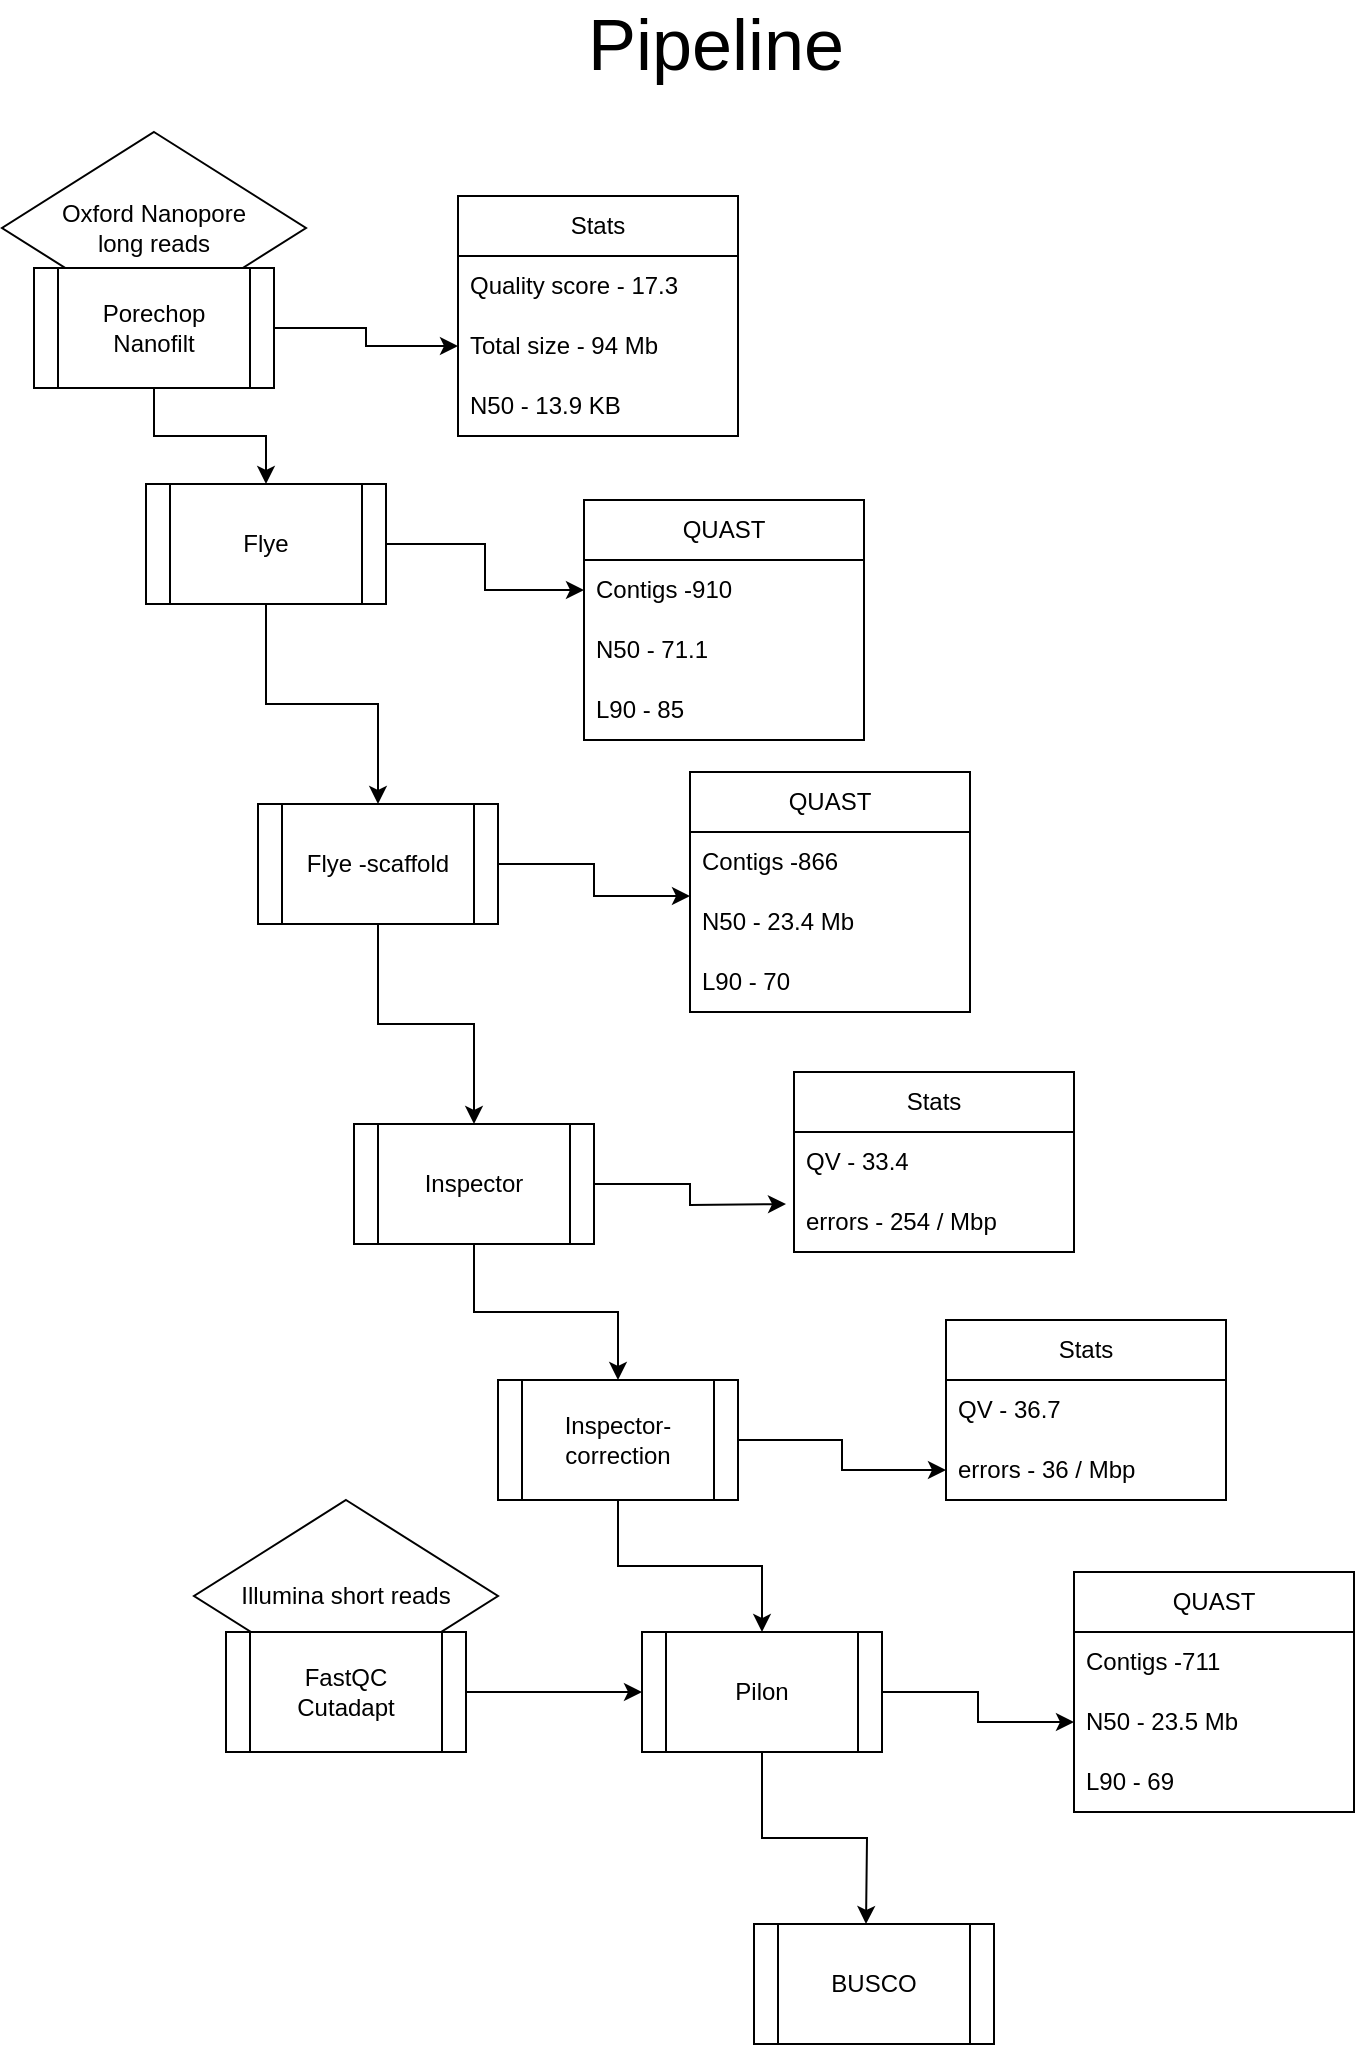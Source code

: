 <mxfile version="21.6.8" type="github">
  <diagram name="Page-1" id="yXvwXczFLG84K0t2KkT9">
    <mxGraphModel dx="1434" dy="749" grid="1" gridSize="8" guides="1" tooltips="1" connect="1" arrows="1" fold="1" page="1" pageScale="1" pageWidth="1100" pageHeight="1700" math="0" shadow="0">
      <root>
        <mxCell id="0" />
        <mxCell id="1" parent="0" />
        <mxCell id="XPeLXNB7hA3gWcKKnrAM-8" style="edgeStyle=orthogonalEdgeStyle;rounded=0;orthogonalLoop=1;jettySize=auto;html=1;entryX=0.5;entryY=0;entryDx=0;entryDy=0;" edge="1" parent="1" source="XPeLXNB7hA3gWcKKnrAM-2" target="XPeLXNB7hA3gWcKKnrAM-5">
          <mxGeometry relative="1" as="geometry" />
        </mxCell>
        <mxCell id="XPeLXNB7hA3gWcKKnrAM-56" style="edgeStyle=orthogonalEdgeStyle;rounded=0;orthogonalLoop=1;jettySize=auto;html=1;entryX=0;entryY=0.5;entryDx=0;entryDy=0;" edge="1" parent="1" source="XPeLXNB7hA3gWcKKnrAM-2" target="XPeLXNB7hA3gWcKKnrAM-49">
          <mxGeometry relative="1" as="geometry" />
        </mxCell>
        <mxCell id="XPeLXNB7hA3gWcKKnrAM-2" value="Flye" style="shape=process;whiteSpace=wrap;html=1;backgroundOutline=1;" vertex="1" parent="1">
          <mxGeometry x="136" y="256" width="120" height="60" as="geometry" />
        </mxCell>
        <mxCell id="XPeLXNB7hA3gWcKKnrAM-11" style="edgeStyle=orthogonalEdgeStyle;rounded=0;orthogonalLoop=1;jettySize=auto;html=1;entryX=0.5;entryY=0;entryDx=0;entryDy=0;" edge="1" parent="1" source="XPeLXNB7hA3gWcKKnrAM-3" target="XPeLXNB7hA3gWcKKnrAM-6">
          <mxGeometry relative="1" as="geometry" />
        </mxCell>
        <mxCell id="XPeLXNB7hA3gWcKKnrAM-71" style="edgeStyle=orthogonalEdgeStyle;rounded=0;orthogonalLoop=1;jettySize=auto;html=1;entryX=0;entryY=0.5;entryDx=0;entryDy=0;" edge="1" parent="1" source="XPeLXNB7hA3gWcKKnrAM-3" target="XPeLXNB7hA3gWcKKnrAM-69">
          <mxGeometry relative="1" as="geometry" />
        </mxCell>
        <mxCell id="XPeLXNB7hA3gWcKKnrAM-3" value="Inspector-correction" style="shape=process;whiteSpace=wrap;html=1;backgroundOutline=1;" vertex="1" parent="1">
          <mxGeometry x="312" y="704" width="120" height="60" as="geometry" />
        </mxCell>
        <mxCell id="XPeLXNB7hA3gWcKKnrAM-10" style="edgeStyle=orthogonalEdgeStyle;rounded=0;orthogonalLoop=1;jettySize=auto;html=1;entryX=0.5;entryY=0;entryDx=0;entryDy=0;" edge="1" parent="1" source="XPeLXNB7hA3gWcKKnrAM-4" target="XPeLXNB7hA3gWcKKnrAM-3">
          <mxGeometry relative="1" as="geometry" />
        </mxCell>
        <mxCell id="XPeLXNB7hA3gWcKKnrAM-62" style="edgeStyle=orthogonalEdgeStyle;rounded=0;orthogonalLoop=1;jettySize=auto;html=1;" edge="1" parent="1" source="XPeLXNB7hA3gWcKKnrAM-4">
          <mxGeometry relative="1" as="geometry">
            <mxPoint x="456" y="616" as="targetPoint" />
          </mxGeometry>
        </mxCell>
        <mxCell id="XPeLXNB7hA3gWcKKnrAM-4" value="Inspector" style="shape=process;whiteSpace=wrap;html=1;backgroundOutline=1;" vertex="1" parent="1">
          <mxGeometry x="240" y="576" width="120" height="60" as="geometry" />
        </mxCell>
        <mxCell id="XPeLXNB7hA3gWcKKnrAM-9" style="edgeStyle=orthogonalEdgeStyle;rounded=0;orthogonalLoop=1;jettySize=auto;html=1;entryX=0.5;entryY=0;entryDx=0;entryDy=0;" edge="1" parent="1" source="XPeLXNB7hA3gWcKKnrAM-5" target="XPeLXNB7hA3gWcKKnrAM-4">
          <mxGeometry relative="1" as="geometry" />
        </mxCell>
        <mxCell id="XPeLXNB7hA3gWcKKnrAM-57" style="edgeStyle=orthogonalEdgeStyle;rounded=0;orthogonalLoop=1;jettySize=auto;html=1;entryX=0;entryY=0.067;entryDx=0;entryDy=0;entryPerimeter=0;" edge="1" parent="1" source="XPeLXNB7hA3gWcKKnrAM-5" target="XPeLXNB7hA3gWcKKnrAM-54">
          <mxGeometry relative="1" as="geometry">
            <mxPoint x="360" y="456" as="targetPoint" />
          </mxGeometry>
        </mxCell>
        <mxCell id="XPeLXNB7hA3gWcKKnrAM-5" value="Flye -scaffold" style="shape=process;whiteSpace=wrap;html=1;backgroundOutline=1;" vertex="1" parent="1">
          <mxGeometry x="192" y="416" width="120" height="60" as="geometry" />
        </mxCell>
        <mxCell id="XPeLXNB7hA3gWcKKnrAM-76" style="edgeStyle=orthogonalEdgeStyle;rounded=0;orthogonalLoop=1;jettySize=auto;html=1;entryX=0;entryY=0.5;entryDx=0;entryDy=0;" edge="1" parent="1" source="XPeLXNB7hA3gWcKKnrAM-6" target="XPeLXNB7hA3gWcKKnrAM-74">
          <mxGeometry relative="1" as="geometry" />
        </mxCell>
        <mxCell id="XPeLXNB7hA3gWcKKnrAM-88" style="edgeStyle=orthogonalEdgeStyle;rounded=0;orthogonalLoop=1;jettySize=auto;html=1;" edge="1" parent="1" source="XPeLXNB7hA3gWcKKnrAM-6">
          <mxGeometry relative="1" as="geometry">
            <mxPoint x="496" y="976" as="targetPoint" />
          </mxGeometry>
        </mxCell>
        <mxCell id="XPeLXNB7hA3gWcKKnrAM-6" value="Pilon" style="shape=process;whiteSpace=wrap;html=1;backgroundOutline=1;" vertex="1" parent="1">
          <mxGeometry x="384" y="830" width="120" height="60" as="geometry" />
        </mxCell>
        <mxCell id="XPeLXNB7hA3gWcKKnrAM-27" value="&lt;div&gt;Oxford Nanopore &lt;br&gt;&lt;/div&gt;&lt;div&gt;long reads&lt;br&gt;&lt;/div&gt;" style="rhombus;whiteSpace=wrap;html=1;" vertex="1" parent="1">
          <mxGeometry x="64" y="80" width="152" height="96" as="geometry" />
        </mxCell>
        <mxCell id="XPeLXNB7hA3gWcKKnrAM-31" value="Stats" style="swimlane;fontStyle=0;childLayout=stackLayout;horizontal=1;startSize=30;horizontalStack=0;resizeParent=1;resizeParentMax=0;resizeLast=0;collapsible=1;marginBottom=0;whiteSpace=wrap;html=1;" vertex="1" parent="1">
          <mxGeometry x="292" y="112" width="140" height="120" as="geometry" />
        </mxCell>
        <mxCell id="XPeLXNB7hA3gWcKKnrAM-32" value="Quality score - 17.3" style="text;strokeColor=none;fillColor=none;align=left;verticalAlign=middle;spacingLeft=4;spacingRight=4;overflow=hidden;points=[[0,0.5],[1,0.5]];portConstraint=eastwest;rotatable=0;whiteSpace=wrap;html=1;" vertex="1" parent="XPeLXNB7hA3gWcKKnrAM-31">
          <mxGeometry y="30" width="140" height="30" as="geometry" />
        </mxCell>
        <mxCell id="XPeLXNB7hA3gWcKKnrAM-33" value="Total size - 94 Mb" style="text;strokeColor=none;fillColor=none;align=left;verticalAlign=middle;spacingLeft=4;spacingRight=4;overflow=hidden;points=[[0,0.5],[1,0.5]];portConstraint=eastwest;rotatable=0;whiteSpace=wrap;html=1;" vertex="1" parent="XPeLXNB7hA3gWcKKnrAM-31">
          <mxGeometry y="60" width="140" height="30" as="geometry" />
        </mxCell>
        <mxCell id="XPeLXNB7hA3gWcKKnrAM-34" value="N50 - 13.9 KB" style="text;strokeColor=none;fillColor=none;align=left;verticalAlign=middle;spacingLeft=4;spacingRight=4;overflow=hidden;points=[[0,0.5],[1,0.5]];portConstraint=eastwest;rotatable=0;whiteSpace=wrap;html=1;" vertex="1" parent="XPeLXNB7hA3gWcKKnrAM-31">
          <mxGeometry y="90" width="140" height="30" as="geometry" />
        </mxCell>
        <mxCell id="XPeLXNB7hA3gWcKKnrAM-48" value="QUAST" style="swimlane;fontStyle=0;childLayout=stackLayout;horizontal=1;startSize=30;horizontalStack=0;resizeParent=1;resizeParentMax=0;resizeLast=0;collapsible=1;marginBottom=0;whiteSpace=wrap;html=1;" vertex="1" parent="1">
          <mxGeometry x="355" y="264" width="140" height="120" as="geometry" />
        </mxCell>
        <mxCell id="XPeLXNB7hA3gWcKKnrAM-49" value="Contigs -910" style="text;strokeColor=none;fillColor=none;align=left;verticalAlign=middle;spacingLeft=4;spacingRight=4;overflow=hidden;points=[[0,0.5],[1,0.5]];portConstraint=eastwest;rotatable=0;whiteSpace=wrap;html=1;" vertex="1" parent="XPeLXNB7hA3gWcKKnrAM-48">
          <mxGeometry y="30" width="140" height="30" as="geometry" />
        </mxCell>
        <mxCell id="XPeLXNB7hA3gWcKKnrAM-50" value="N50 - 71.1" style="text;strokeColor=none;fillColor=none;align=left;verticalAlign=middle;spacingLeft=4;spacingRight=4;overflow=hidden;points=[[0,0.5],[1,0.5]];portConstraint=eastwest;rotatable=0;whiteSpace=wrap;html=1;" vertex="1" parent="XPeLXNB7hA3gWcKKnrAM-48">
          <mxGeometry y="60" width="140" height="30" as="geometry" />
        </mxCell>
        <mxCell id="XPeLXNB7hA3gWcKKnrAM-51" value="L90 - 85 " style="text;strokeColor=none;fillColor=none;align=left;verticalAlign=middle;spacingLeft=4;spacingRight=4;overflow=hidden;points=[[0,0.5],[1,0.5]];portConstraint=eastwest;rotatable=0;whiteSpace=wrap;html=1;" vertex="1" parent="XPeLXNB7hA3gWcKKnrAM-48">
          <mxGeometry y="90" width="140" height="30" as="geometry" />
        </mxCell>
        <mxCell id="XPeLXNB7hA3gWcKKnrAM-52" value="QUAST" style="swimlane;fontStyle=0;childLayout=stackLayout;horizontal=1;startSize=30;horizontalStack=0;resizeParent=1;resizeParentMax=0;resizeLast=0;collapsible=1;marginBottom=0;whiteSpace=wrap;html=1;" vertex="1" parent="1">
          <mxGeometry x="408" y="400" width="140" height="120" as="geometry" />
        </mxCell>
        <mxCell id="XPeLXNB7hA3gWcKKnrAM-53" value="Contigs -866" style="text;strokeColor=none;fillColor=none;align=left;verticalAlign=middle;spacingLeft=4;spacingRight=4;overflow=hidden;points=[[0,0.5],[1,0.5]];portConstraint=eastwest;rotatable=0;whiteSpace=wrap;html=1;" vertex="1" parent="XPeLXNB7hA3gWcKKnrAM-52">
          <mxGeometry y="30" width="140" height="30" as="geometry" />
        </mxCell>
        <mxCell id="XPeLXNB7hA3gWcKKnrAM-54" value="N50 - 23.4 Mb" style="text;strokeColor=none;fillColor=none;align=left;verticalAlign=middle;spacingLeft=4;spacingRight=4;overflow=hidden;points=[[0,0.5],[1,0.5]];portConstraint=eastwest;rotatable=0;whiteSpace=wrap;html=1;" vertex="1" parent="XPeLXNB7hA3gWcKKnrAM-52">
          <mxGeometry y="60" width="140" height="30" as="geometry" />
        </mxCell>
        <mxCell id="XPeLXNB7hA3gWcKKnrAM-55" value="L90 - 70 " style="text;strokeColor=none;fillColor=none;align=left;verticalAlign=middle;spacingLeft=4;spacingRight=4;overflow=hidden;points=[[0,0.5],[1,0.5]];portConstraint=eastwest;rotatable=0;whiteSpace=wrap;html=1;" vertex="1" parent="XPeLXNB7hA3gWcKKnrAM-52">
          <mxGeometry y="90" width="140" height="30" as="geometry" />
        </mxCell>
        <mxCell id="XPeLXNB7hA3gWcKKnrAM-58" value="Stats" style="swimlane;fontStyle=0;childLayout=stackLayout;horizontal=1;startSize=30;horizontalStack=0;resizeParent=1;resizeParentMax=0;resizeLast=0;collapsible=1;marginBottom=0;whiteSpace=wrap;html=1;" vertex="1" parent="1">
          <mxGeometry x="460" y="550" width="140" height="90" as="geometry" />
        </mxCell>
        <mxCell id="XPeLXNB7hA3gWcKKnrAM-59" value="QV - 33.4" style="text;strokeColor=none;fillColor=none;align=left;verticalAlign=middle;spacingLeft=4;spacingRight=4;overflow=hidden;points=[[0,0.5],[1,0.5]];portConstraint=eastwest;rotatable=0;whiteSpace=wrap;html=1;" vertex="1" parent="XPeLXNB7hA3gWcKKnrAM-58">
          <mxGeometry y="30" width="140" height="30" as="geometry" />
        </mxCell>
        <mxCell id="XPeLXNB7hA3gWcKKnrAM-60" value="errors - 254 / Mbp" style="text;strokeColor=none;fillColor=none;align=left;verticalAlign=middle;spacingLeft=4;spacingRight=4;overflow=hidden;points=[[0,0.5],[1,0.5]];portConstraint=eastwest;rotatable=0;whiteSpace=wrap;html=1;" vertex="1" parent="XPeLXNB7hA3gWcKKnrAM-58">
          <mxGeometry y="60" width="140" height="30" as="geometry" />
        </mxCell>
        <mxCell id="XPeLXNB7hA3gWcKKnrAM-67" value="Stats" style="swimlane;fontStyle=0;childLayout=stackLayout;horizontal=1;startSize=30;horizontalStack=0;resizeParent=1;resizeParentMax=0;resizeLast=0;collapsible=1;marginBottom=0;whiteSpace=wrap;html=1;" vertex="1" parent="1">
          <mxGeometry x="536" y="674" width="140" height="90" as="geometry" />
        </mxCell>
        <mxCell id="XPeLXNB7hA3gWcKKnrAM-68" value="QV - 36.7" style="text;strokeColor=none;fillColor=none;align=left;verticalAlign=middle;spacingLeft=4;spacingRight=4;overflow=hidden;points=[[0,0.5],[1,0.5]];portConstraint=eastwest;rotatable=0;whiteSpace=wrap;html=1;" vertex="1" parent="XPeLXNB7hA3gWcKKnrAM-67">
          <mxGeometry y="30" width="140" height="30" as="geometry" />
        </mxCell>
        <mxCell id="XPeLXNB7hA3gWcKKnrAM-69" value="errors - 36 / Mbp" style="text;strokeColor=none;fillColor=none;align=left;verticalAlign=middle;spacingLeft=4;spacingRight=4;overflow=hidden;points=[[0,0.5],[1,0.5]];portConstraint=eastwest;rotatable=0;whiteSpace=wrap;html=1;" vertex="1" parent="XPeLXNB7hA3gWcKKnrAM-67">
          <mxGeometry y="60" width="140" height="30" as="geometry" />
        </mxCell>
        <mxCell id="XPeLXNB7hA3gWcKKnrAM-72" value="QUAST" style="swimlane;fontStyle=0;childLayout=stackLayout;horizontal=1;startSize=30;horizontalStack=0;resizeParent=1;resizeParentMax=0;resizeLast=0;collapsible=1;marginBottom=0;whiteSpace=wrap;html=1;" vertex="1" parent="1">
          <mxGeometry x="600" y="800" width="140" height="120" as="geometry" />
        </mxCell>
        <mxCell id="XPeLXNB7hA3gWcKKnrAM-73" value="Contigs -711" style="text;strokeColor=none;fillColor=none;align=left;verticalAlign=middle;spacingLeft=4;spacingRight=4;overflow=hidden;points=[[0,0.5],[1,0.5]];portConstraint=eastwest;rotatable=0;whiteSpace=wrap;html=1;" vertex="1" parent="XPeLXNB7hA3gWcKKnrAM-72">
          <mxGeometry y="30" width="140" height="30" as="geometry" />
        </mxCell>
        <mxCell id="XPeLXNB7hA3gWcKKnrAM-74" value="N50 - 23.5 Mb" style="text;strokeColor=none;fillColor=none;align=left;verticalAlign=middle;spacingLeft=4;spacingRight=4;overflow=hidden;points=[[0,0.5],[1,0.5]];portConstraint=eastwest;rotatable=0;whiteSpace=wrap;html=1;" vertex="1" parent="XPeLXNB7hA3gWcKKnrAM-72">
          <mxGeometry y="60" width="140" height="30" as="geometry" />
        </mxCell>
        <mxCell id="XPeLXNB7hA3gWcKKnrAM-75" value="L90 - 69 " style="text;strokeColor=none;fillColor=none;align=left;verticalAlign=middle;spacingLeft=4;spacingRight=4;overflow=hidden;points=[[0,0.5],[1,0.5]];portConstraint=eastwest;rotatable=0;whiteSpace=wrap;html=1;" vertex="1" parent="XPeLXNB7hA3gWcKKnrAM-72">
          <mxGeometry y="90" width="140" height="30" as="geometry" />
        </mxCell>
        <mxCell id="XPeLXNB7hA3gWcKKnrAM-81" value="Illumina short reads" style="rhombus;whiteSpace=wrap;html=1;" vertex="1" parent="1">
          <mxGeometry x="160" y="764" width="152" height="96" as="geometry" />
        </mxCell>
        <mxCell id="XPeLXNB7hA3gWcKKnrAM-86" style="edgeStyle=orthogonalEdgeStyle;rounded=0;orthogonalLoop=1;jettySize=auto;html=1;entryX=0;entryY=0.5;entryDx=0;entryDy=0;" edge="1" parent="1" source="XPeLXNB7hA3gWcKKnrAM-82" target="XPeLXNB7hA3gWcKKnrAM-6">
          <mxGeometry relative="1" as="geometry" />
        </mxCell>
        <mxCell id="XPeLXNB7hA3gWcKKnrAM-82" value="&lt;div&gt;FastQC&lt;/div&gt;&lt;div&gt;Cutadapt&lt;br&gt;&lt;/div&gt;" style="shape=process;whiteSpace=wrap;html=1;backgroundOutline=1;" vertex="1" parent="1">
          <mxGeometry x="176" y="830" width="120" height="60" as="geometry" />
        </mxCell>
        <mxCell id="XPeLXNB7hA3gWcKKnrAM-84" style="edgeStyle=orthogonalEdgeStyle;rounded=0;orthogonalLoop=1;jettySize=auto;html=1;entryX=0;entryY=0.5;entryDx=0;entryDy=0;" edge="1" parent="1" source="XPeLXNB7hA3gWcKKnrAM-83" target="XPeLXNB7hA3gWcKKnrAM-33">
          <mxGeometry relative="1" as="geometry" />
        </mxCell>
        <mxCell id="XPeLXNB7hA3gWcKKnrAM-85" style="edgeStyle=orthogonalEdgeStyle;rounded=0;orthogonalLoop=1;jettySize=auto;html=1;entryX=0.5;entryY=0;entryDx=0;entryDy=0;" edge="1" parent="1" source="XPeLXNB7hA3gWcKKnrAM-83" target="XPeLXNB7hA3gWcKKnrAM-2">
          <mxGeometry relative="1" as="geometry" />
        </mxCell>
        <mxCell id="XPeLXNB7hA3gWcKKnrAM-83" value="&lt;div&gt;Porechop&lt;/div&gt;&lt;div&gt;Nanofilt&lt;br&gt;&lt;/div&gt;" style="shape=process;whiteSpace=wrap;html=1;backgroundOutline=1;" vertex="1" parent="1">
          <mxGeometry x="80" y="148" width="120" height="60" as="geometry" />
        </mxCell>
        <mxCell id="XPeLXNB7hA3gWcKKnrAM-87" value="&lt;font style=&quot;font-size: 36px;&quot;&gt;Pipeline&lt;/font&gt;" style="text;html=1;strokeColor=none;fillColor=none;align=center;verticalAlign=middle;whiteSpace=wrap;rounded=0;" vertex="1" parent="1">
          <mxGeometry x="347" y="16" width="148" height="40" as="geometry" />
        </mxCell>
        <mxCell id="XPeLXNB7hA3gWcKKnrAM-89" value="BUSCO" style="shape=process;whiteSpace=wrap;html=1;backgroundOutline=1;" vertex="1" parent="1">
          <mxGeometry x="440" y="976" width="120" height="60" as="geometry" />
        </mxCell>
      </root>
    </mxGraphModel>
  </diagram>
</mxfile>
